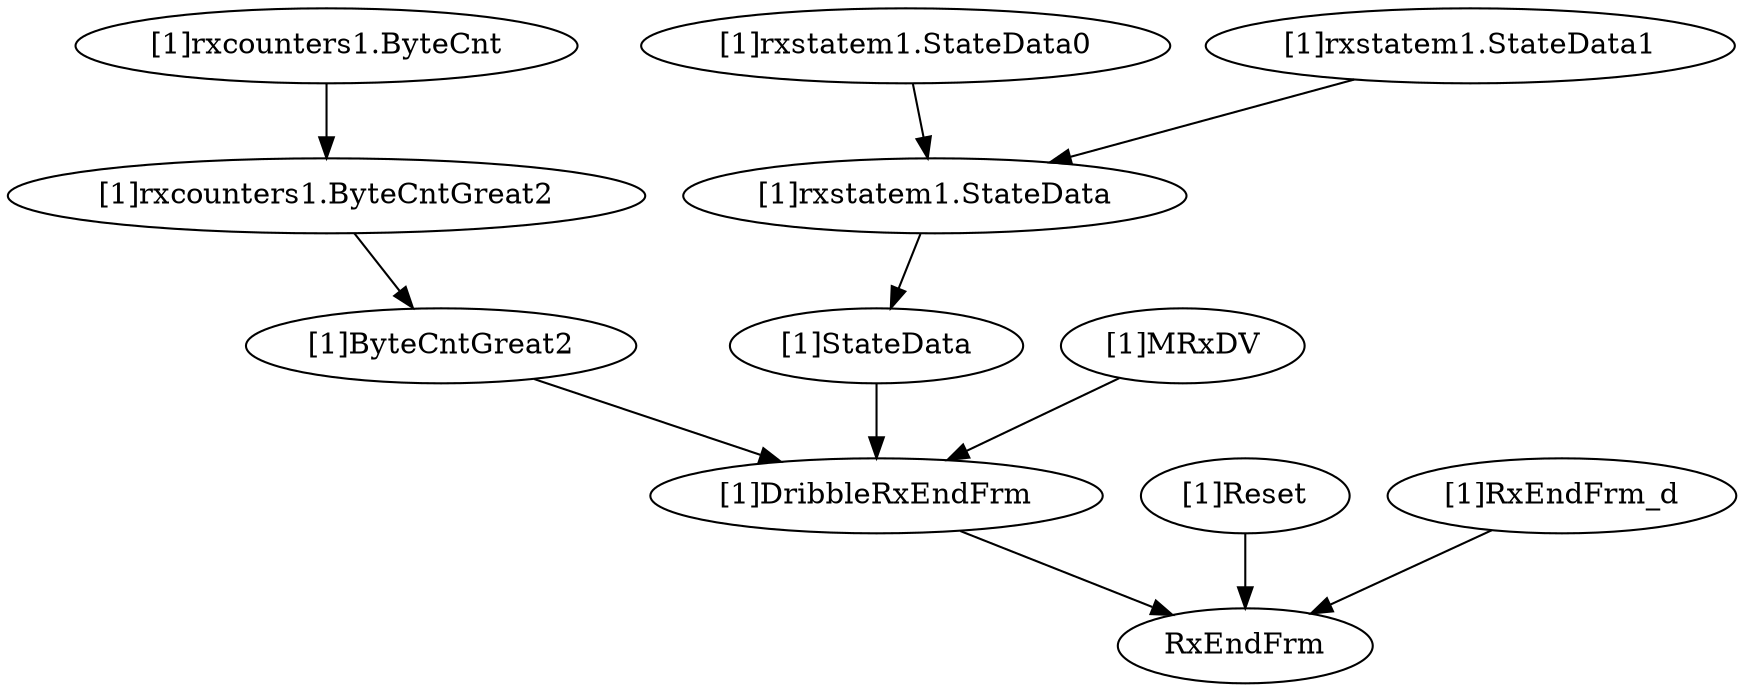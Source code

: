 strict digraph "" {
	"[1]rxcounters1.ByteCnt"	 [complexity=9,
		importance=0.0332055418202,
		rank=0.00368950464669];
	"[1]rxcounters1.ByteCntGreat2"	 [complexity=7,
		importance=0.0204172324467,
		rank=0.00291674749239];
	"[1]rxcounters1.ByteCnt" -> "[1]rxcounters1.ByteCntGreat2";
	"[1]rxstatem1.StateData"	 [complexity=7,
		importance=0.0230013911107,
		rank=0.00328591301581];
	"[1]StateData"	 [complexity=7,
		importance=0.0168073442638,
		rank=0.00240104918054];
	"[1]rxstatem1.StateData" -> "[1]StateData";
	"[1]DribbleRxEndFrm"	 [complexity=3,
		importance=0.0122467758865,
		rank=0.00408225862882];
	"[1]StateData" -> "[1]DribbleRxEndFrm";
	"[1]rxstatem1.StateData0"	 [complexity=10,
		importance=0.0306723947852,
		rank=0.00306723947852];
	"[1]rxstatem1.StateData0" -> "[1]rxstatem1.StateData";
	"[1]rxstatem1.StateData1"	 [complexity=10,
		importance=0.0306134743802,
		rank=0.00306134743802];
	"[1]rxstatem1.StateData1" -> "[1]rxstatem1.StateData";
	RxEndFrm	 [complexity=0,
		importance=0.00801777775633,
		rank=0.0];
	"[1]ByteCntGreat2"	 [complexity=7,
		importance=0.0169785548713,
		rank=0.00242550783875];
	"[1]ByteCntGreat2" -> "[1]DribbleRxEndFrm";
	"[1]Reset"	 [complexity=1,
		importance=0.0190479517297,
		rank=0.0190479517297];
	"[1]Reset" -> RxEndFrm;
	"[1]rxcounters1.ByteCntGreat2" -> "[1]ByteCntGreat2";
	"[1]DribbleRxEndFrm" -> RxEndFrm;
	"[1]MRxDV"	 [complexity=7,
		importance=0.0152591721035,
		rank=0.00217988172908];
	"[1]MRxDV" -> "[1]DribbleRxEndFrm";
	"[1]RxEndFrm_d"	 [complexity=3,
		importance=0.0136408063188,
		rank=0.00454693543961];
	"[1]RxEndFrm_d" -> RxEndFrm;
}
